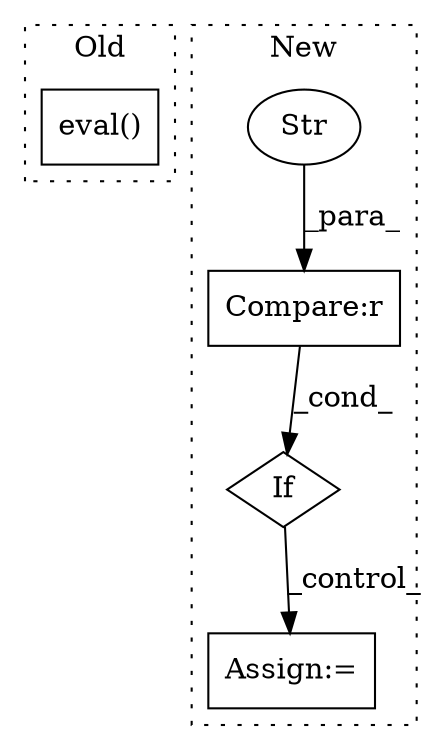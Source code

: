 digraph G {
subgraph cluster0 {
1 [label="eval()" a="75" s="487" l="12" shape="box"];
label = "Old";
style="dotted";
}
subgraph cluster1 {
2 [label="If" a="96" s="2887" l="3" shape="diamond"];
3 [label="Compare:r" a="40" s="2890" l="14" shape="box"];
4 [label="Assign:=" a="68" s="3003" l="3" shape="box"];
5 [label="Str" a="66" s="2898" l="6" shape="ellipse"];
label = "New";
style="dotted";
}
2 -> 4 [label="_control_"];
3 -> 2 [label="_cond_"];
5 -> 3 [label="_para_"];
}